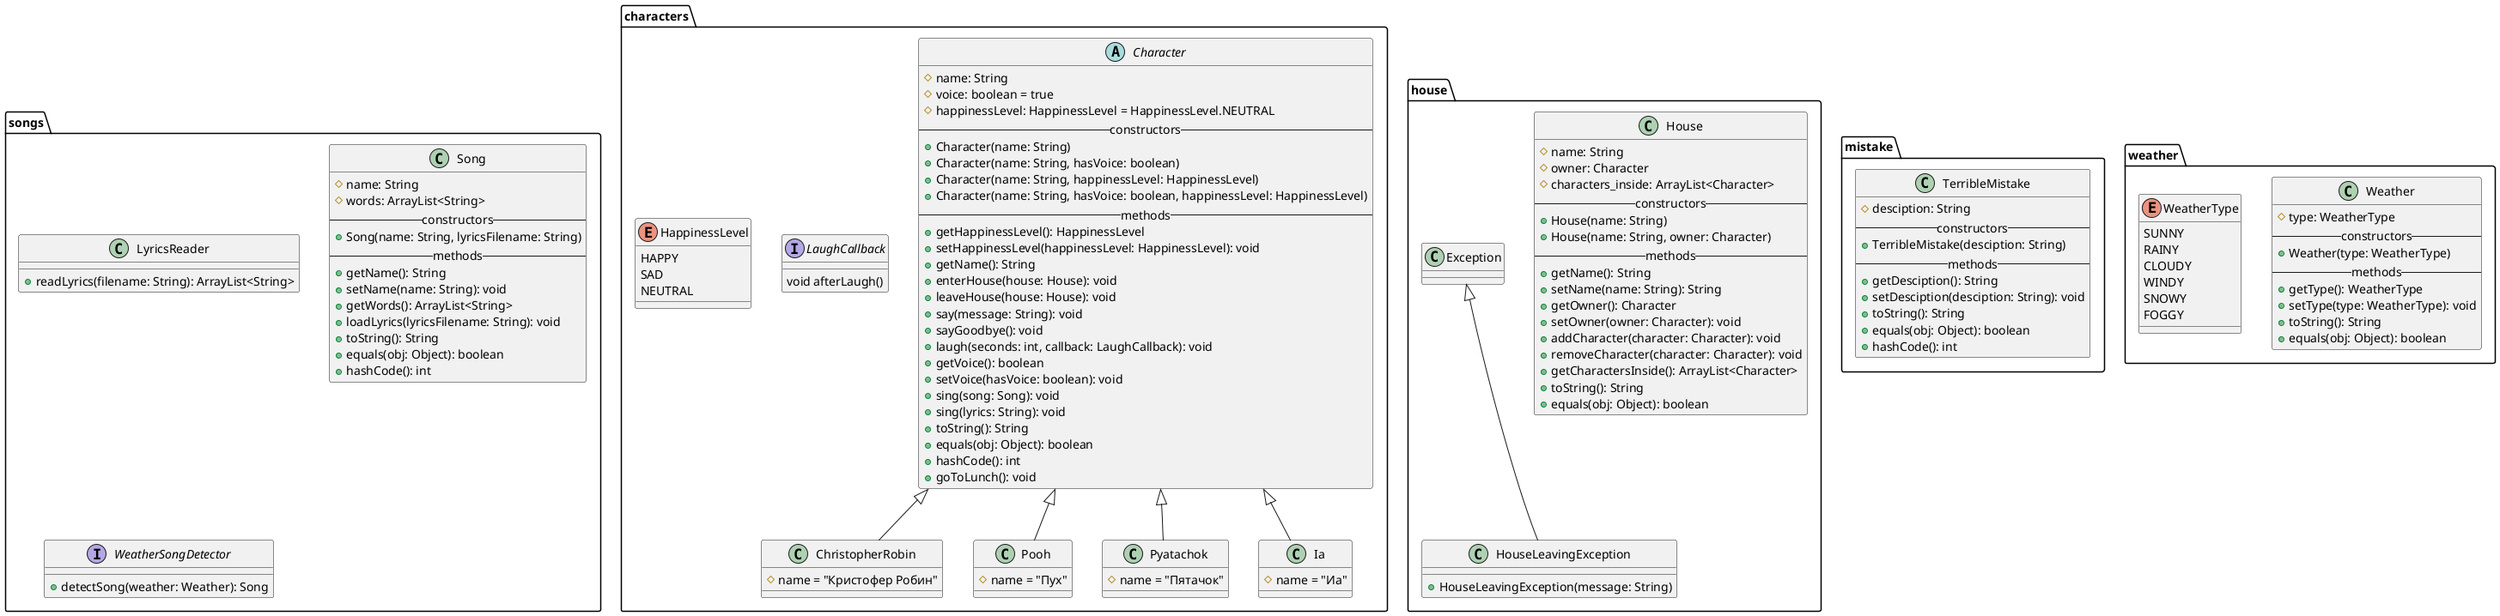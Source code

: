 @startuml ClassesModel

package characters {
    abstract class Character {
        # name: String
        # voice: boolean = true
        # happinessLevel: HappinessLevel = HappinessLevel.NEUTRAL
        -- constructors --
        + Character(name: String)
        + Character(name: String, hasVoice: boolean)
        + Character(name: String, happinessLevel: HappinessLevel)
        + Character(name: String, hasVoice: boolean, happinessLevel: HappinessLevel)
        -- methods --
        + getHappinessLevel(): HappinessLevel
        + setHappinessLevel(happinessLevel: HappinessLevel): void
        + getName(): String
        + enterHouse(house: House): void
        + leaveHouse(house: House): void
        + say(message: String): void
        + sayGoodbye(): void
        + laugh(seconds: int, callback: LaughCallback): void
        + getVoice(): boolean
        + setVoice(hasVoice: boolean): void
        + sing(song: Song): void
        + sing(lyrics: String): void
        + toString(): String
        + equals(obj: Object): boolean
        + hashCode(): int
        + goToLunch(): void
    }


    class ChristopherRobin extends Character {
        # name = "Кристофер Робин"
    }

    class Pooh extends Character {
        # name = "Пух"
    }

    class Pyatachok extends Character {
        # name = "Пятачок"
    }

    class Ia extends Character {
        # name = "Иа"
    }

    interface LaughCallback {
        void afterLaugh()
    }

    enum HappinessLevel {
        HAPPY
        SAD
        NEUTRAL
    }
}

package house {
    class House {
        # name: String
        # owner: Character
        # characters_inside: ArrayList<Character>
        -- constructors --
        + House(name: String)
        + House(name: String, owner: Character)
        -- methods --
        + getName(): String
        + setName(name: String): String
        + getOwner(): Character
        + setOwner(owner: Character): void
        + addCharacter(character: Character): void
        + removeCharacter(character: Character): void
        + getCharactersInside(): ArrayList<Character>
        + toString(): String
        + equals(obj: Object): boolean
    }

    class HouseLeavingException extends Exception {
        + HouseLeavingException(message: String)
    }
}

package mistake {
    class TerribleMistake {
        # desciption: String
        -- constructors --
        + TerribleMistake(desciption: String)
        -- methods --
        + getDesciption(): String
        + setDesciption(desciption: String): void
        + toString(): String
        + equals(obj: Object): boolean
        + hashCode(): int
    }
}

package songs {
    class LyricsReader {
        + readLyrics(filename: String): ArrayList<String>
    }

    class Song {
        # name: String
        # words: ArrayList<String>
        -- constructors --
        + Song(name: String, lyricsFilename: String)
        -- methods --
        + getName(): String
        + setName(name: String): void
        + getWords(): ArrayList<String>
        + loadLyrics(lyricsFilename: String): void
        + toString(): String
        + equals(obj: Object): boolean
        + hashCode(): int
    }

    interface WeatherSongDetector {
        + detectSong(weather: Weather): Song
    }
}

package weather {
    class Weather {
        # type: WeatherType
        -- constructors --
        + Weather(type: WeatherType)
        -- methods --
        + getType(): WeatherType
        + setType(type: WeatherType): void
        + toString(): String
        + equals(obj: Object): boolean
    }

    enum WeatherType {
        SUNNY
        RAINY
        CLOUDY
        WINDY
        SNOWY
        FOGGY
    }
}


@enduml